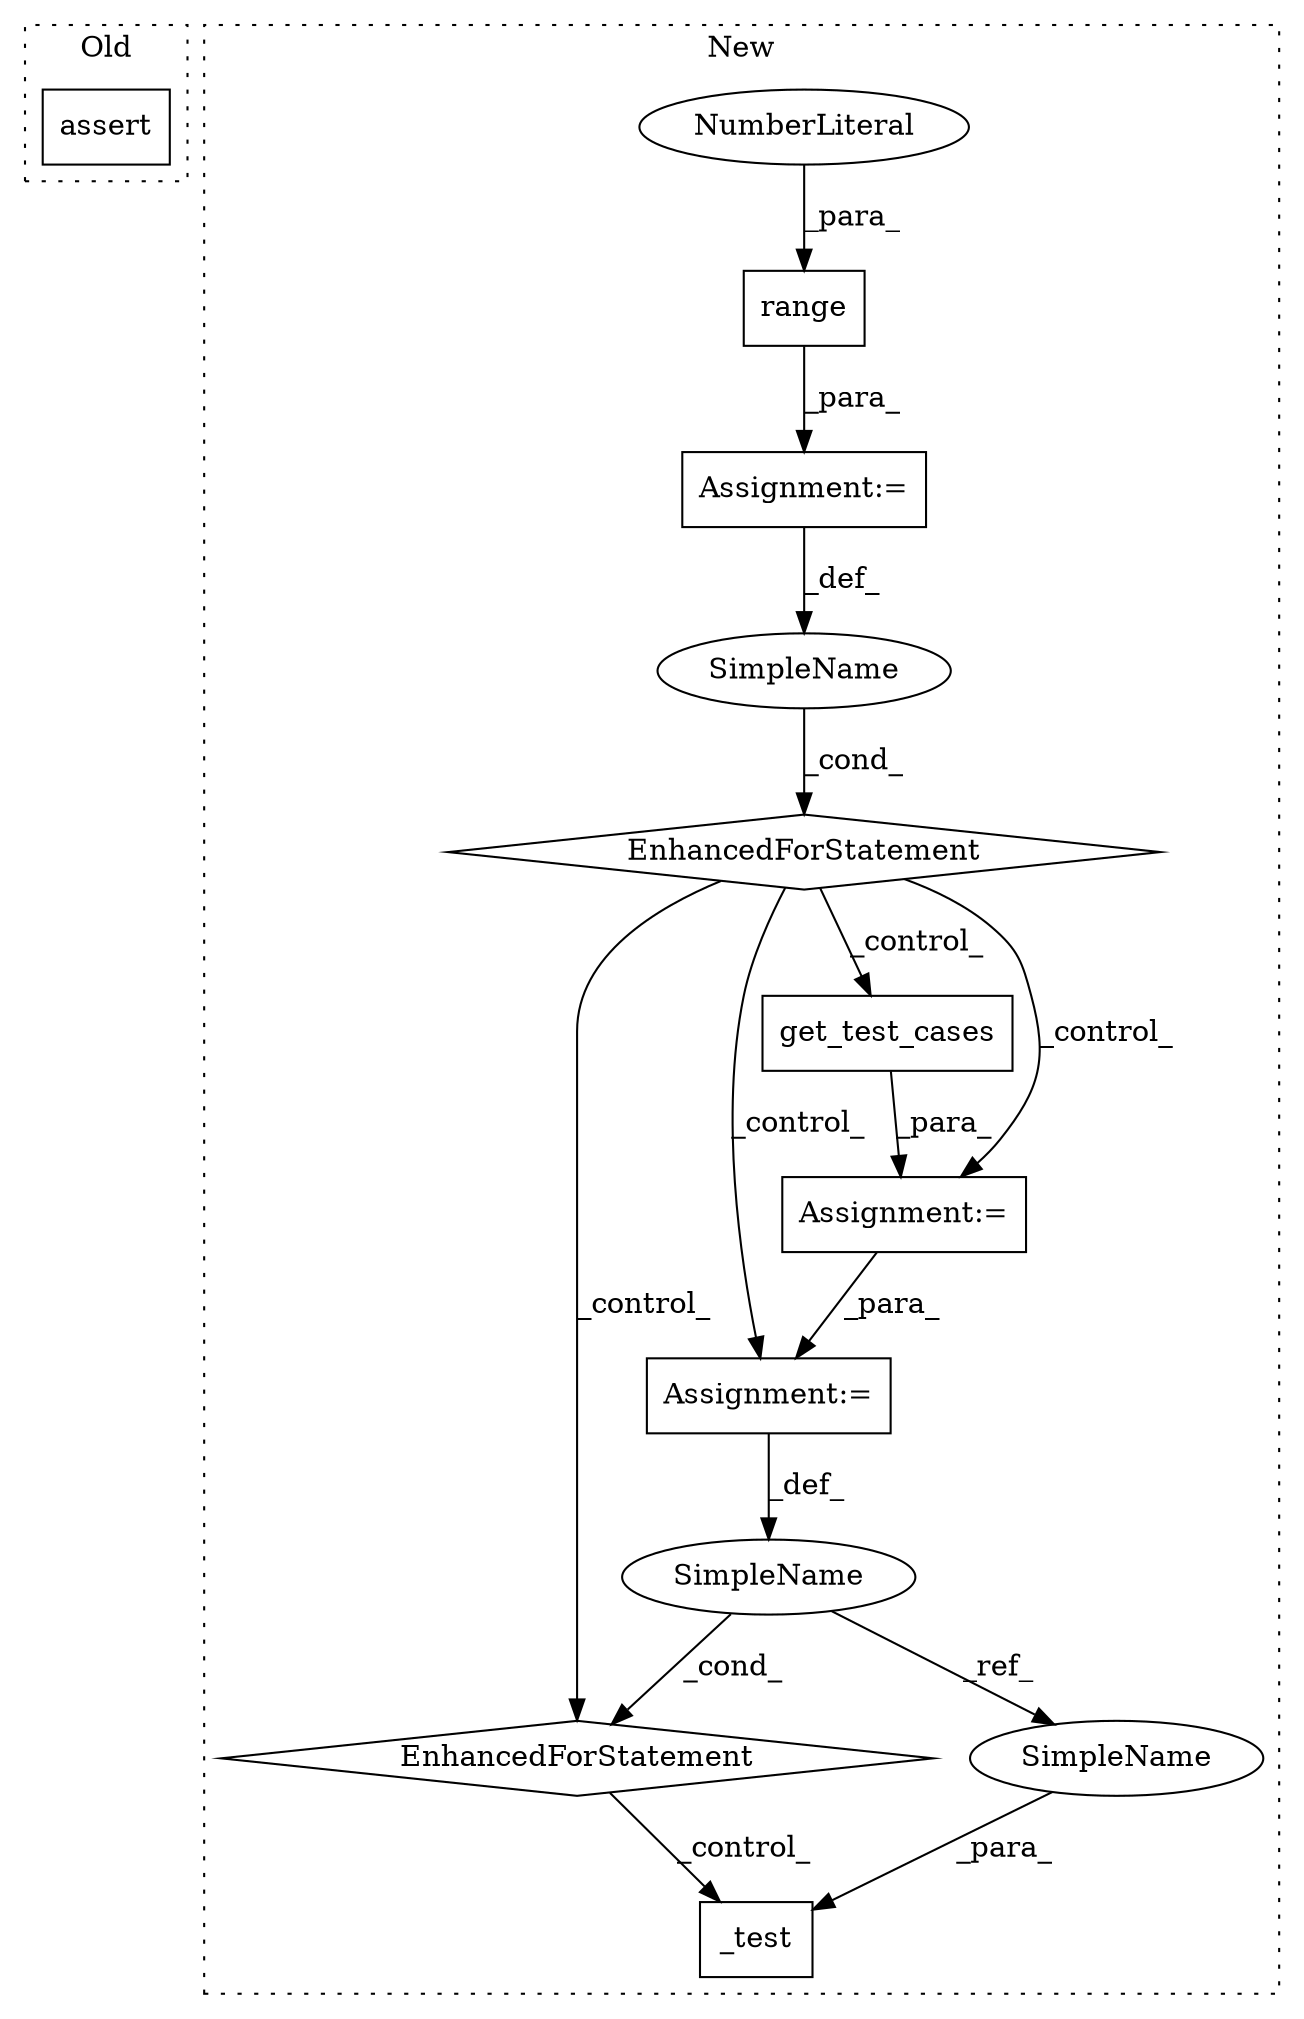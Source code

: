 digraph G {
subgraph cluster0 {
1 [label="assert" a="6" s="795" l="7" shape="box"];
label = "Old";
style="dotted";
}
subgraph cluster1 {
2 [label="get_test_cases" a="32" s="3145" l="16" shape="box"];
3 [label="_test" a="32" s="3294,3319" l="6,1" shape="box"];
4 [label="EnhancedForStatement" a="70" s="3054,3124" l="53,2" shape="diamond"];
5 [label="range" a="32" s="3115,3123" l="6,1" shape="box"];
6 [label="NumberLiteral" a="34" s="3121" l="2" shape="ellipse"];
7 [label="EnhancedForStatement" a="70" s="3169,3282" l="86,2" shape="diamond"];
8 [label="SimpleName" a="42" s="3259" l="10" shape="ellipse"];
9 [label="SimpleName" a="42" s="3111" l="1" shape="ellipse"];
10 [label="Assignment:=" a="7" s="3054,3124" l="53,2" shape="box"];
11 [label="Assignment:=" a="7" s="3169,3282" l="86,2" shape="box"];
12 [label="Assignment:=" a="7" s="3144" l="1" shape="box"];
13 [label="SimpleName" a="42" s="3309" l="10" shape="ellipse"];
label = "New";
style="dotted";
}
2 -> 12 [label="_para_"];
4 -> 12 [label="_control_"];
4 -> 11 [label="_control_"];
4 -> 2 [label="_control_"];
4 -> 7 [label="_control_"];
5 -> 10 [label="_para_"];
6 -> 5 [label="_para_"];
7 -> 3 [label="_control_"];
8 -> 7 [label="_cond_"];
8 -> 13 [label="_ref_"];
9 -> 4 [label="_cond_"];
10 -> 9 [label="_def_"];
11 -> 8 [label="_def_"];
12 -> 11 [label="_para_"];
13 -> 3 [label="_para_"];
}